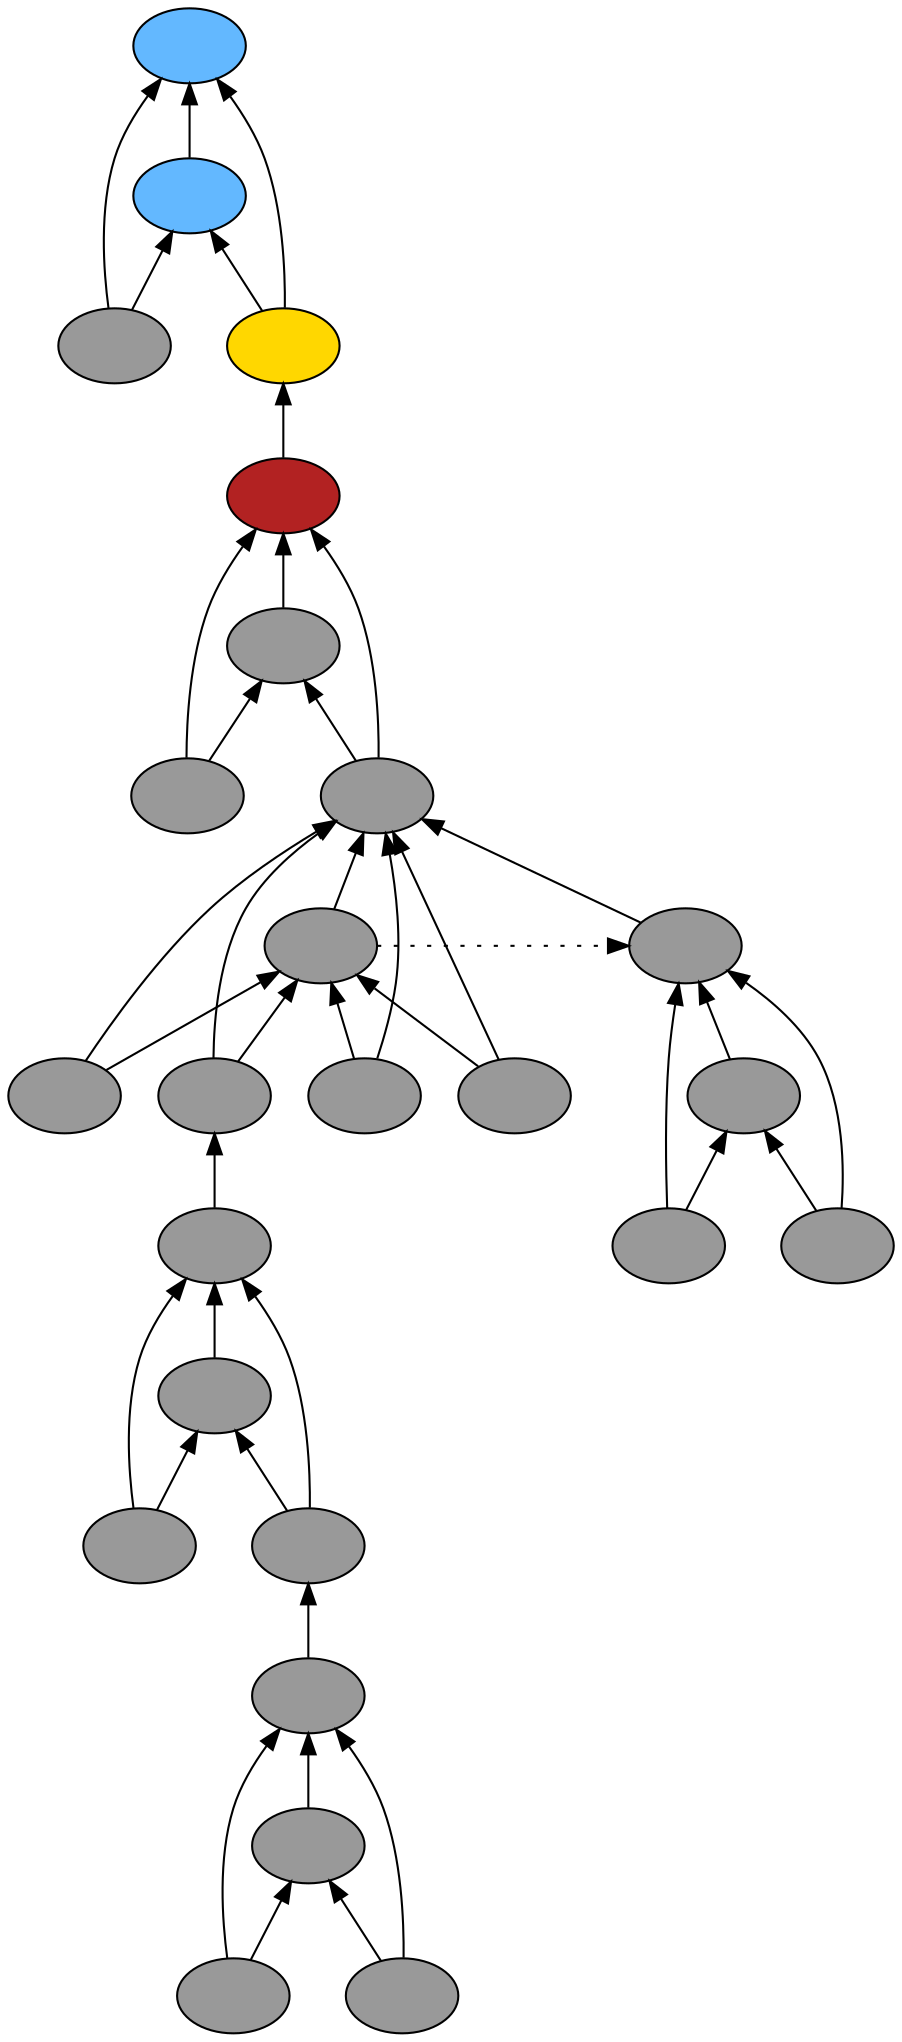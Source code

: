 digraph {
rankdir=BT
fontsize=24
subgraph clster1 {
subgraph clster2 {
"21616208"["fillcolor"="grey60" "fontsize"="24" "label"="" "shape"="ellipse" "style"="filled" ]
"20391696"["fillcolor"="grey60" "fontsize"="24" "label"="" "shape"="ellipse" "style"="filled" ]
"19076864"["fillcolor"="grey60" "fontsize"="24" "label"="" "shape"="ellipse" "style"="filled" ]
"28719440"["fillcolor"="grey60" "fontsize"="24" "label"="" "shape"="ellipse" "style"="filled" ]
}

subgraph clster3 {
"23610064"["fillcolor"="grey60" "fontsize"="24" "label"="" "shape"="ellipse" "style"="filled" ]
"24940288"["fillcolor"="grey60" "fontsize"="24" "label"="" "shape"="ellipse" "style"="filled" ]
"25014224"["fillcolor"="grey60" "fontsize"="24" "label"="" "shape"="ellipse" "style"="filled" ]
"24988336"["fillcolor"="grey60" "fontsize"="24" "label"="" "shape"="ellipse" "style"="filled" ]
}

subgraph clster4 {
"23304768"["fillcolor"="firebrick" "fontsize"="24" "label"="" "shape"="ellipse" "style"="filled" ]
"24625888"["fillcolor"="grey60" "fontsize"="24" "label"="" "shape"="ellipse" "style"="filled" ]
"23710592"["fillcolor"="grey60" "fontsize"="24" "label"="" "shape"="ellipse" "style"="filled" ]
"24939776"["fillcolor"="grey60" "fontsize"="24" "label"="" "shape"="ellipse" "style"="filled" ]
"22582864"["fillcolor"="grey60" "fontsize"="24" "label"="" "shape"="ellipse" "style"="filled" ]
"21801008"["fillcolor"="grey60" "fontsize"="24" "label"="" "shape"="ellipse" "style"="filled" ]
"21571136"["fillcolor"="grey60" "fontsize"="24" "label"="" "shape"="ellipse" "style"="filled" ]
"22579328"["fillcolor"="grey60" "fontsize"="24" "label"="" "shape"="ellipse" "style"="filled" ]
"22672608"["fillcolor"="grey60" "fontsize"="24" "label"="" "shape"="ellipse" "style"="filled" ]
}

subgraph clster5 {
"26590768"["fillcolor"="steelblue1" "fontsize"="24" "label"="" "shape"="ellipse" "style"="filled" ]
"21600256"["fillcolor"="steelblue1" "fontsize"="24" "label"="" "shape"="ellipse" "style"="filled" ]
"24603856"["fillcolor"="grey60" "fontsize"="24" "label"="" "shape"="ellipse" "style"="filled" ]
"21586576"["fillcolor"="gold" "fontsize"="24" "label"="" "shape"="ellipse" "style"="filled" ]
}

}

subgraph clster6 {
"21574256"["fillcolor"="grey60" "fontsize"="24" "label"="" "shape"="ellipse" "style"="filled" ]
"21608528"["fillcolor"="grey60" "fontsize"="24" "label"="" "shape"="ellipse" "style"="filled" ]
"21564608"["fillcolor"="grey60" "fontsize"="24" "label"="" "shape"="ellipse" "style"="filled" ]
"27074384"["fillcolor"="grey60" "fontsize"="24" "label"="" "shape"="ellipse" "style"="filled" ]
}

"21564608" -> "21574256"["arrowhead"="normal" "color"="black" "constraint"="true" "style"="solid" ]
"21564608" -> "21608528"["arrowhead"="normal" "color"="black" "constraint"="true" "style"="solid" ]
"27074384" -> "21574256"["arrowhead"="normal" "color"="black" "constraint"="true" "style"="solid" ]
"27074384" -> "21608528"["arrowhead"="normal" "color"="black" "constraint"="true" "style"="solid" ]
"21608528" -> "21574256"["arrowhead"="normal" "color"="black" "constraint"="true" "style"="solid" ]
"19076864" -> "21616208"["arrowhead"="normal" "color"="black" "constraint"="true" "style"="solid" ]
"19076864" -> "20391696"["arrowhead"="normal" "color"="black" "constraint"="true" "style"="solid" ]
"28719440" -> "21616208"["arrowhead"="normal" "color"="black" "constraint"="true" "style"="solid" ]
"28719440" -> "20391696"["arrowhead"="normal" "color"="black" "constraint"="true" "style"="solid" ]
"20391696" -> "21616208"["arrowhead"="normal" "color"="black" "constraint"="true" "style"="solid" ]
"23710592" -> "23304768"["arrowhead"="normal" "color"="black" "constraint"="true" "style"="solid" ]
"23710592" -> "24625888"["arrowhead"="normal" "color"="black" "constraint"="true" "style"="solid" ]
"24939776" -> "23304768"["arrowhead"="normal" "color"="black" "constraint"="true" "style"="solid" ]
"24939776" -> "24625888"["arrowhead"="normal" "color"="black" "constraint"="true" "style"="solid" ]
"21801008" -> "24939776"["arrowhead"="normal" "color"="black" "constraint"="true" "style"="solid" ]
"21801008" -> "22582864"["arrowhead"="normal" "color"="black" "constraint"="true" "style"="solid" ]
"21571136" -> "24939776"["arrowhead"="normal" "color"="black" "constraint"="true" "style"="solid" ]
"21571136" -> "22582864"["arrowhead"="normal" "color"="black" "constraint"="true" "style"="solid" ]
"23610064" -> "21571136"["arrowhead"="normal" "color"="black" "constraint"="true" "style"="solid" ]
"22579328" -> "24939776"["arrowhead"="normal" "color"="black" "constraint"="true" "style"="solid" ]
"22579328" -> "22582864"["arrowhead"="normal" "color"="black" "constraint"="true" "style"="solid" ]
"22672608" -> "24939776"["arrowhead"="normal" "color"="black" "constraint"="true" "style"="solid" ]
"22672608" -> "22582864"["arrowhead"="normal" "color"="black" "constraint"="true" "style"="solid" ]
"22582864" -> "24939776"["arrowhead"="normal" "color"="black" "constraint"="true" "style"="solid" ]
"21574256" -> "24939776"["arrowhead"="normal" "color"="black" "constraint"="true" "style"="solid" ]
"22582864" -> "21574256"["arrowhead"="normal" "color"="black" "constraint"="false" "style"="dotted" ]
"24625888" -> "23304768"["arrowhead"="normal" "color"="black" "constraint"="true" "style"="solid" ]
"25014224" -> "23610064"["arrowhead"="normal" "color"="black" "constraint"="true" "style"="solid" ]
"25014224" -> "24940288"["arrowhead"="normal" "color"="black" "constraint"="true" "style"="solid" ]
"24988336" -> "23610064"["arrowhead"="normal" "color"="black" "constraint"="true" "style"="solid" ]
"24988336" -> "24940288"["arrowhead"="normal" "color"="black" "constraint"="true" "style"="solid" ]
"21616208" -> "24988336"["arrowhead"="normal" "color"="black" "constraint"="true" "style"="solid" ]
"24940288" -> "23610064"["arrowhead"="normal" "color"="black" "constraint"="true" "style"="solid" ]
"24603856" -> "26590768"["arrowhead"="normal" "color"="black" "constraint"="true" "style"="solid" ]
"24603856" -> "21600256"["arrowhead"="normal" "color"="black" "constraint"="true" "style"="solid" ]
"21586576" -> "26590768"["arrowhead"="normal" "color"="black" "constraint"="true" "style"="solid" ]
"21586576" -> "21600256"["arrowhead"="normal" "color"="black" "constraint"="true" "style"="solid" ]
"23304768" -> "21586576"["arrowhead"="normal" "color"="black" "constraint"="true" "style"="solid" ]
"21600256" -> "26590768"["arrowhead"="normal" "color"="black" "constraint"="true" "style"="solid" ]

}